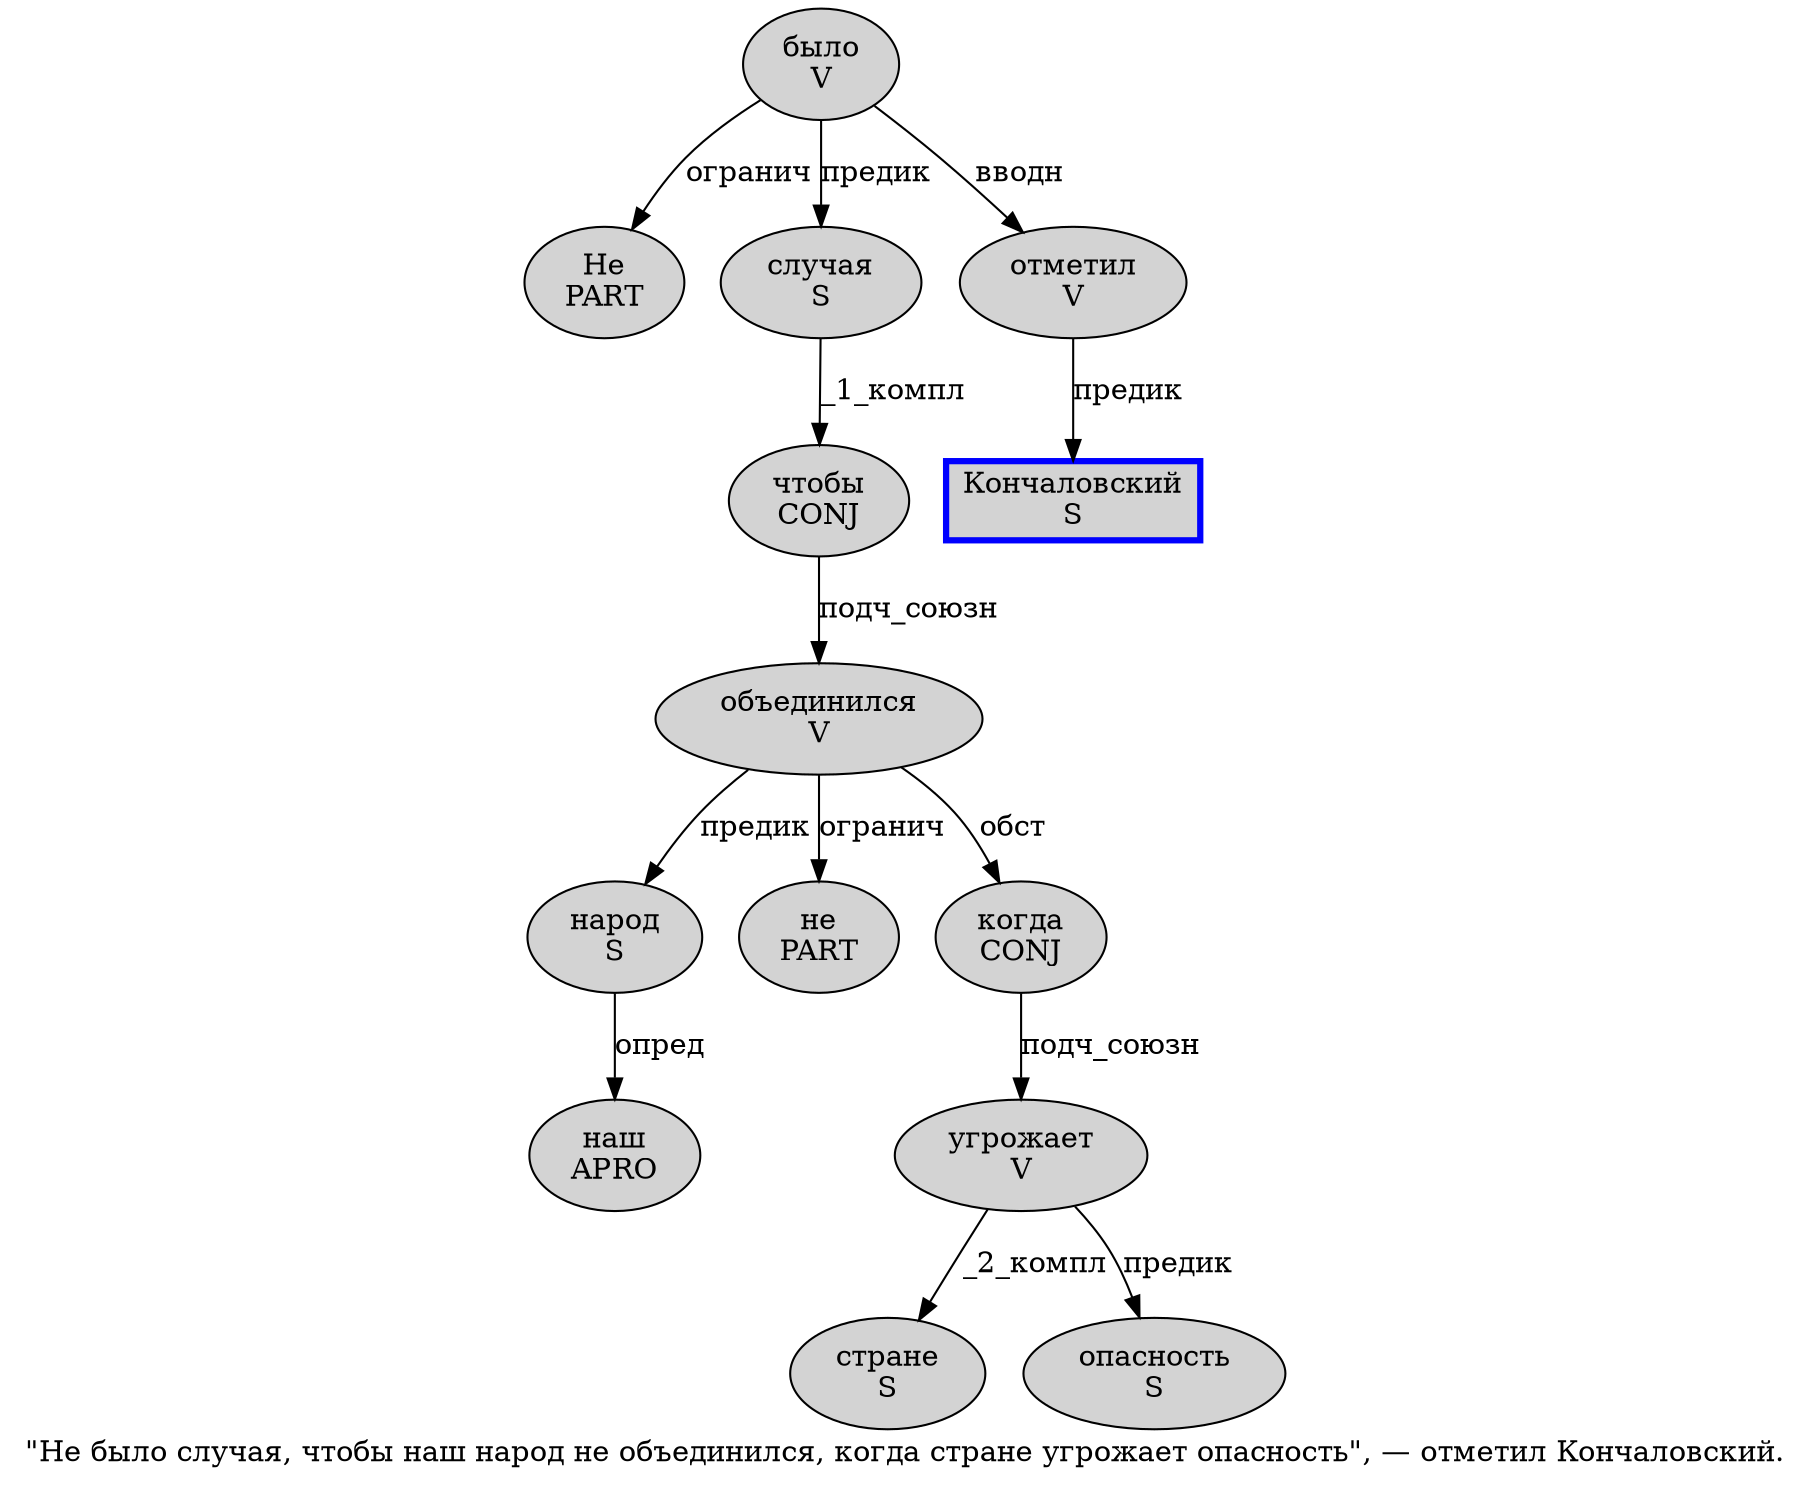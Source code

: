 digraph SENTENCE_1531 {
	graph [label="\"Не было случая, чтобы наш народ не объединился, когда стране угрожает опасность\", — отметил Кончаловский."]
	node [style=filled]
		1 [label="Не
PART" color="" fillcolor=lightgray penwidth=1 shape=ellipse]
		2 [label="было
V" color="" fillcolor=lightgray penwidth=1 shape=ellipse]
		3 [label="случая
S" color="" fillcolor=lightgray penwidth=1 shape=ellipse]
		5 [label="чтобы
CONJ" color="" fillcolor=lightgray penwidth=1 shape=ellipse]
		6 [label="наш
APRO" color="" fillcolor=lightgray penwidth=1 shape=ellipse]
		7 [label="народ
S" color="" fillcolor=lightgray penwidth=1 shape=ellipse]
		8 [label="не
PART" color="" fillcolor=lightgray penwidth=1 shape=ellipse]
		9 [label="объединился
V" color="" fillcolor=lightgray penwidth=1 shape=ellipse]
		11 [label="когда
CONJ" color="" fillcolor=lightgray penwidth=1 shape=ellipse]
		12 [label="стране
S" color="" fillcolor=lightgray penwidth=1 shape=ellipse]
		13 [label="угрожает
V" color="" fillcolor=lightgray penwidth=1 shape=ellipse]
		14 [label="опасность
S" color="" fillcolor=lightgray penwidth=1 shape=ellipse]
		18 [label="отметил
V" color="" fillcolor=lightgray penwidth=1 shape=ellipse]
		19 [label="Кончаловский
S" color=blue fillcolor=lightgray penwidth=3 shape=box]
			3 -> 5 [label="_1_компл"]
			13 -> 12 [label="_2_компл"]
			13 -> 14 [label="предик"]
			11 -> 13 [label="подч_союзн"]
			2 -> 1 [label="огранич"]
			2 -> 3 [label="предик"]
			2 -> 18 [label="вводн"]
			7 -> 6 [label="опред"]
			5 -> 9 [label="подч_союзн"]
			18 -> 19 [label="предик"]
			9 -> 7 [label="предик"]
			9 -> 8 [label="огранич"]
			9 -> 11 [label="обст"]
}